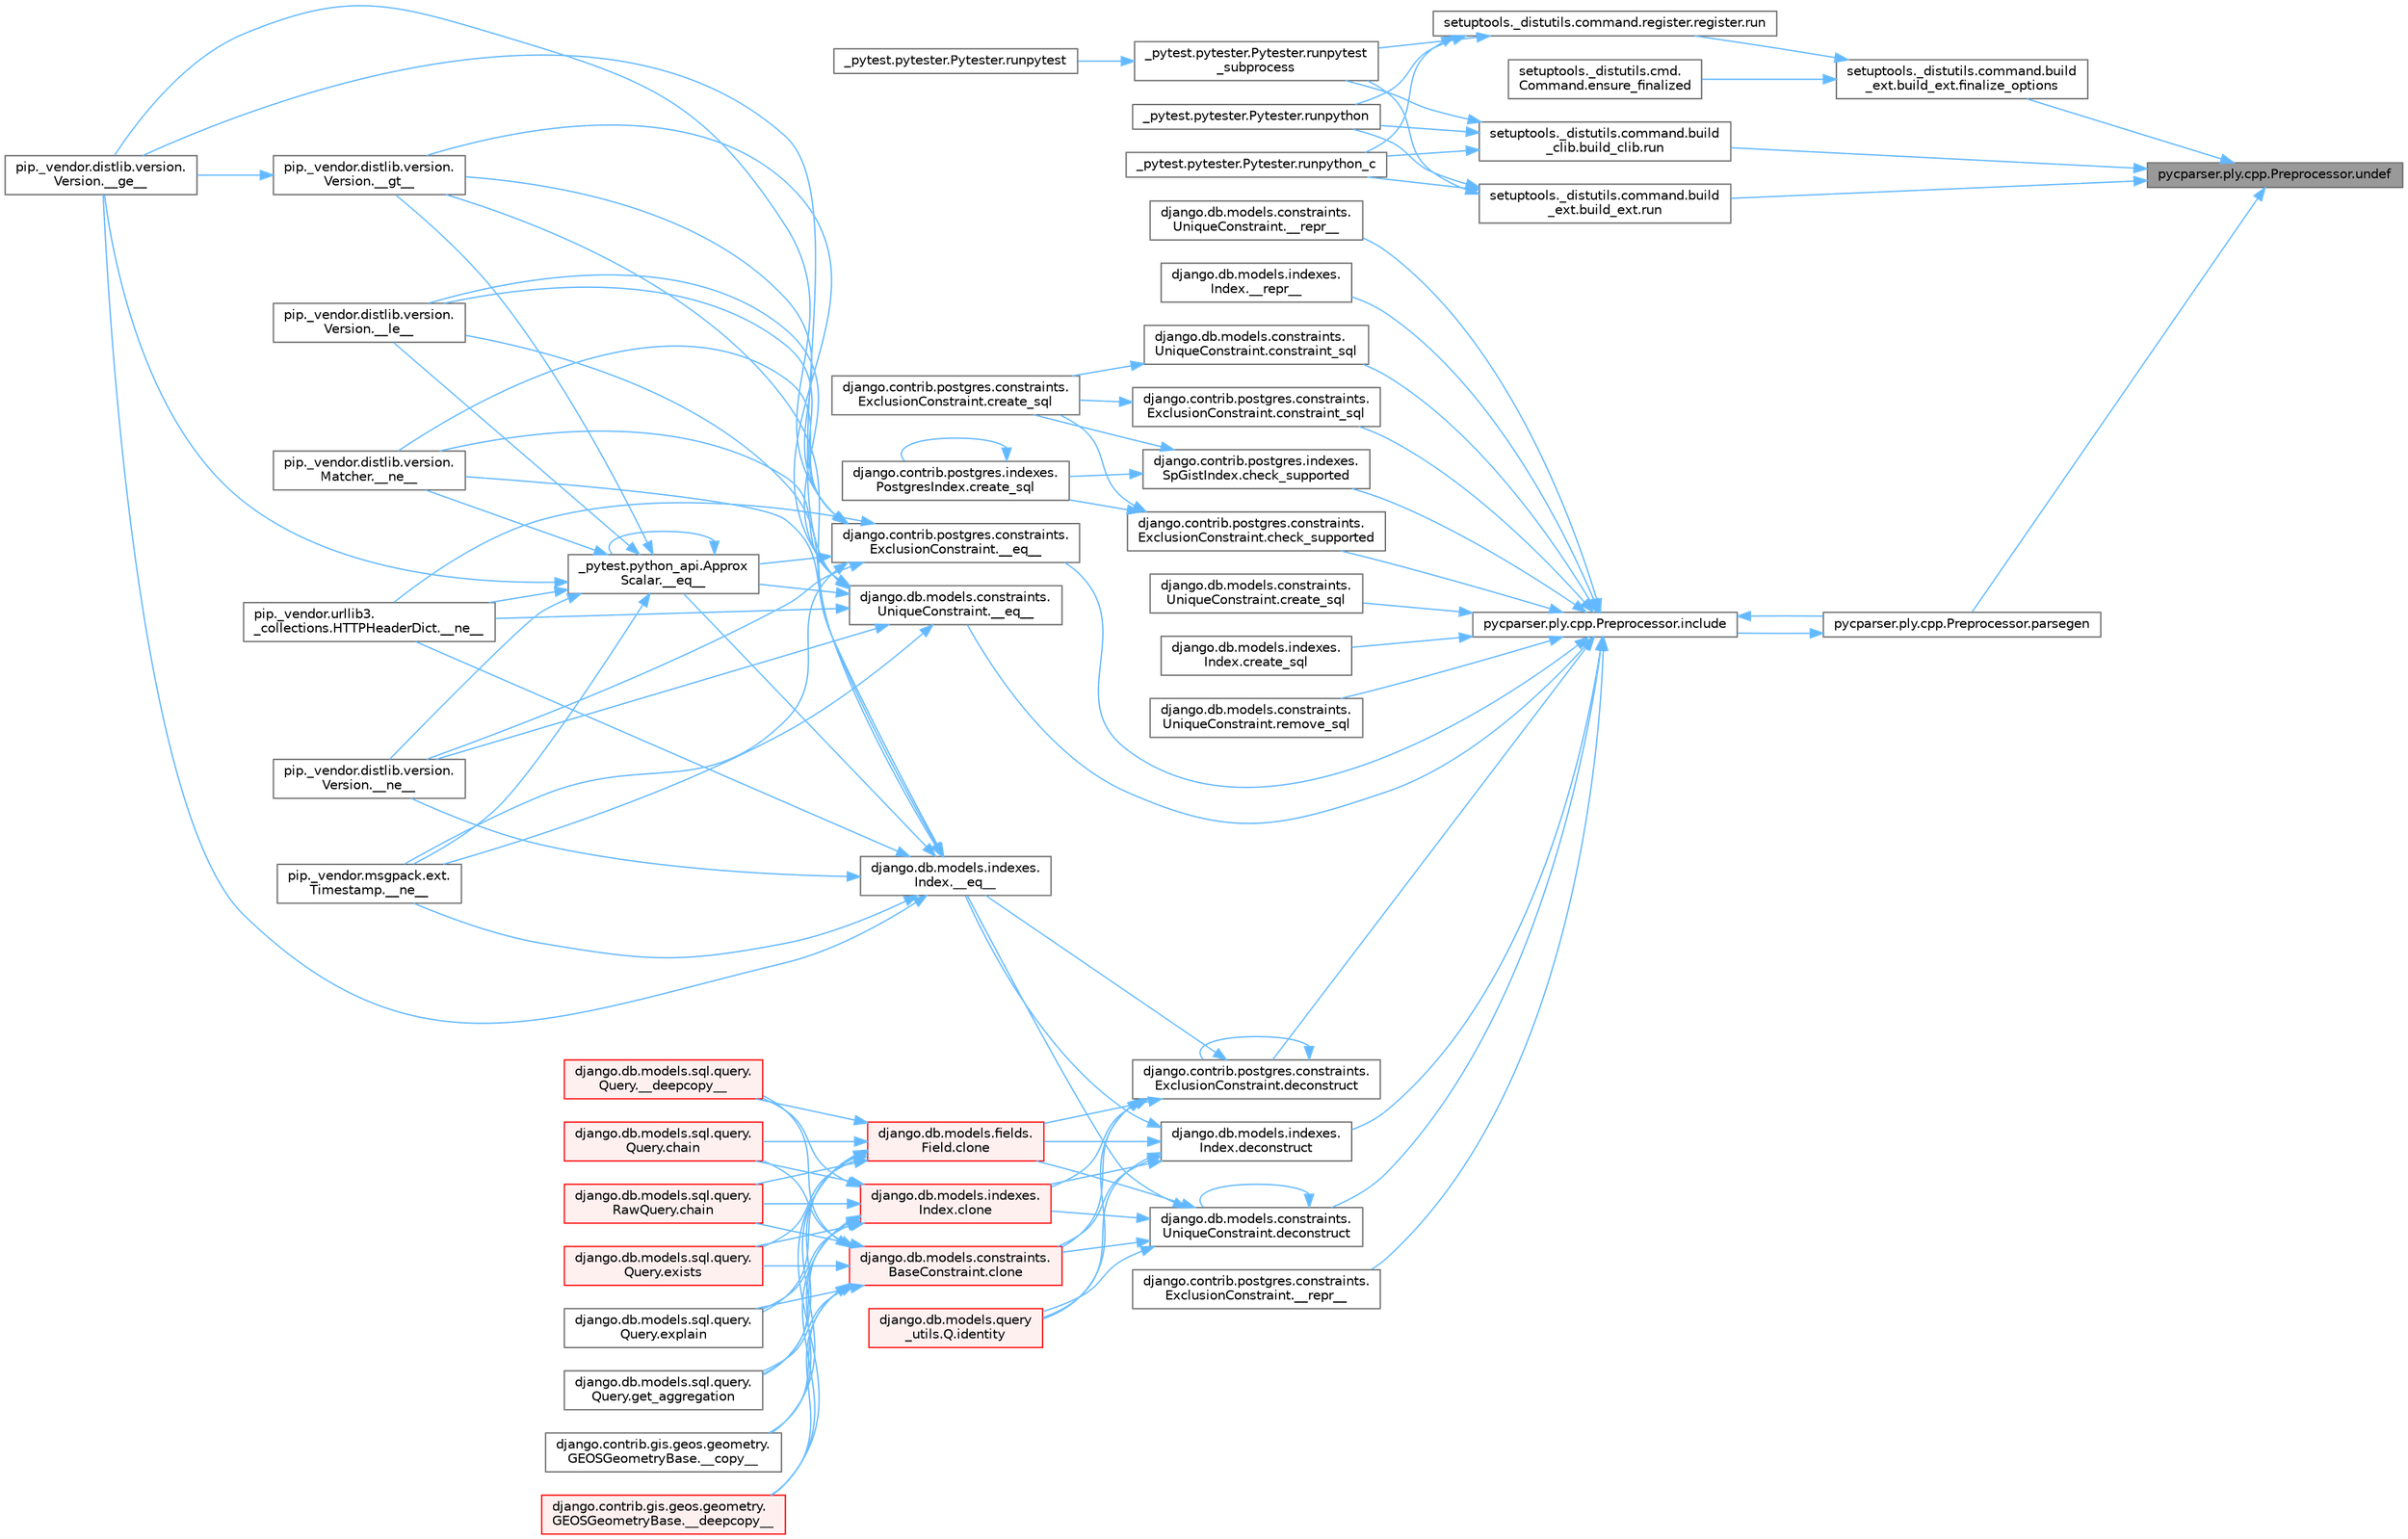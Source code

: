 digraph "pycparser.ply.cpp.Preprocessor.undef"
{
 // LATEX_PDF_SIZE
  bgcolor="transparent";
  edge [fontname=Helvetica,fontsize=10,labelfontname=Helvetica,labelfontsize=10];
  node [fontname=Helvetica,fontsize=10,shape=box,height=0.2,width=0.4];
  rankdir="RL";
  Node1 [id="Node000001",label="pycparser.ply.cpp.Preprocessor.undef",height=0.2,width=0.4,color="gray40", fillcolor="grey60", style="filled", fontcolor="black",tooltip=" "];
  Node1 -> Node2 [id="edge1_Node000001_Node000002",dir="back",color="steelblue1",style="solid",tooltip=" "];
  Node2 [id="Node000002",label="setuptools._distutils.command.build\l_ext.build_ext.finalize_options",height=0.2,width=0.4,color="grey40", fillcolor="white", style="filled",URL="$classsetuptools_1_1__distutils_1_1command_1_1build__ext_1_1build__ext.html#aa075f7186fa8165665f5896daa6fb8eb",tooltip=" "];
  Node2 -> Node3 [id="edge2_Node000002_Node000003",dir="back",color="steelblue1",style="solid",tooltip=" "];
  Node3 [id="Node000003",label="setuptools._distutils.cmd.\lCommand.ensure_finalized",height=0.2,width=0.4,color="grey40", fillcolor="white", style="filled",URL="$classsetuptools_1_1__distutils_1_1cmd_1_1_command.html#a3d586ca13afbfed87a11872fd15515ab",tooltip=" "];
  Node2 -> Node4 [id="edge3_Node000002_Node000004",dir="back",color="steelblue1",style="solid",tooltip=" "];
  Node4 [id="Node000004",label="setuptools._distutils.command.register.register.run",height=0.2,width=0.4,color="grey40", fillcolor="white", style="filled",URL="$classsetuptools_1_1__distutils_1_1command_1_1register_1_1register.html#a2c04b126757f477c907033d7f3d0e169",tooltip=" "];
  Node4 -> Node5 [id="edge4_Node000004_Node000005",dir="back",color="steelblue1",style="solid",tooltip=" "];
  Node5 [id="Node000005",label="_pytest.pytester.Pytester.runpytest\l_subprocess",height=0.2,width=0.4,color="grey40", fillcolor="white", style="filled",URL="$class__pytest_1_1pytester_1_1_pytester.html#a59323c6d6a1469a1206f1c0b8fce99c9",tooltip=" "];
  Node5 -> Node6 [id="edge5_Node000005_Node000006",dir="back",color="steelblue1",style="solid",tooltip=" "];
  Node6 [id="Node000006",label="_pytest.pytester.Pytester.runpytest",height=0.2,width=0.4,color="grey40", fillcolor="white", style="filled",URL="$class__pytest_1_1pytester_1_1_pytester.html#a2765db48ffe1b8853581d711ff43a87b",tooltip=" "];
  Node4 -> Node7 [id="edge6_Node000004_Node000007",dir="back",color="steelblue1",style="solid",tooltip=" "];
  Node7 [id="Node000007",label="_pytest.pytester.Pytester.runpython",height=0.2,width=0.4,color="grey40", fillcolor="white", style="filled",URL="$class__pytest_1_1pytester_1_1_pytester.html#a4e0c539507f15fd333cf618faf9687ef",tooltip=" "];
  Node4 -> Node8 [id="edge7_Node000004_Node000008",dir="back",color="steelblue1",style="solid",tooltip=" "];
  Node8 [id="Node000008",label="_pytest.pytester.Pytester.runpython_c",height=0.2,width=0.4,color="grey40", fillcolor="white", style="filled",URL="$class__pytest_1_1pytester_1_1_pytester.html#aea789acfe206d9c40d9a6bf54a337f2a",tooltip=" "];
  Node1 -> Node9 [id="edge8_Node000001_Node000009",dir="back",color="steelblue1",style="solid",tooltip=" "];
  Node9 [id="Node000009",label="pycparser.ply.cpp.Preprocessor.parsegen",height=0.2,width=0.4,color="grey40", fillcolor="white", style="filled",URL="$classpycparser_1_1ply_1_1cpp_1_1_preprocessor.html#aad71ed64ebab07f9eafb0b36f9108723",tooltip=" "];
  Node9 -> Node10 [id="edge9_Node000009_Node000010",dir="back",color="steelblue1",style="solid",tooltip=" "];
  Node10 [id="Node000010",label="pycparser.ply.cpp.Preprocessor.include",height=0.2,width=0.4,color="grey40", fillcolor="white", style="filled",URL="$classpycparser_1_1ply_1_1cpp_1_1_preprocessor.html#aa91b0516d72dcf45e3d21b35b84ea1e0",tooltip=" "];
  Node10 -> Node11 [id="edge10_Node000010_Node000011",dir="back",color="steelblue1",style="solid",tooltip=" "];
  Node11 [id="Node000011",label="django.contrib.postgres.constraints.\lExclusionConstraint.__eq__",height=0.2,width=0.4,color="grey40", fillcolor="white", style="filled",URL="$classdjango_1_1contrib_1_1postgres_1_1constraints_1_1_exclusion_constraint.html#af496d048323e51177e1239475f9fe47c",tooltip=" "];
  Node11 -> Node12 [id="edge11_Node000011_Node000012",dir="back",color="steelblue1",style="solid",tooltip=" "];
  Node12 [id="Node000012",label="_pytest.python_api.Approx\lScalar.__eq__",height=0.2,width=0.4,color="grey40", fillcolor="white", style="filled",URL="$class__pytest_1_1python__api_1_1_approx_scalar.html#af4601ee4ca7409927f88c83ebfc3d923",tooltip=" "];
  Node12 -> Node12 [id="edge12_Node000012_Node000012",dir="back",color="steelblue1",style="solid",tooltip=" "];
  Node12 -> Node13 [id="edge13_Node000012_Node000013",dir="back",color="steelblue1",style="solid",tooltip=" "];
  Node13 [id="Node000013",label="pip._vendor.distlib.version.\lVersion.__ge__",height=0.2,width=0.4,color="grey40", fillcolor="white", style="filled",URL="$classpip_1_1__vendor_1_1distlib_1_1version_1_1_version.html#aa6b7b889cebc687ddb5ed9040d01b1ec",tooltip=" "];
  Node12 -> Node14 [id="edge14_Node000012_Node000014",dir="back",color="steelblue1",style="solid",tooltip=" "];
  Node14 [id="Node000014",label="pip._vendor.distlib.version.\lVersion.__gt__",height=0.2,width=0.4,color="grey40", fillcolor="white", style="filled",URL="$classpip_1_1__vendor_1_1distlib_1_1version_1_1_version.html#a51cf0c8da1bb6829173ff6861b10cb5f",tooltip=" "];
  Node14 -> Node13 [id="edge15_Node000014_Node000013",dir="back",color="steelblue1",style="solid",tooltip=" "];
  Node12 -> Node15 [id="edge16_Node000012_Node000015",dir="back",color="steelblue1",style="solid",tooltip=" "];
  Node15 [id="Node000015",label="pip._vendor.distlib.version.\lVersion.__le__",height=0.2,width=0.4,color="grey40", fillcolor="white", style="filled",URL="$classpip_1_1__vendor_1_1distlib_1_1version_1_1_version.html#ae5e2c5d9b76377e286fcf92a382cbb8b",tooltip=" "];
  Node12 -> Node16 [id="edge17_Node000012_Node000016",dir="back",color="steelblue1",style="solid",tooltip=" "];
  Node16 [id="Node000016",label="pip._vendor.distlib.version.\lMatcher.__ne__",height=0.2,width=0.4,color="grey40", fillcolor="white", style="filled",URL="$classpip_1_1__vendor_1_1distlib_1_1version_1_1_matcher.html#a24f8f8a4686bff3018fee5d22f4e02f1",tooltip=" "];
  Node12 -> Node17 [id="edge18_Node000012_Node000017",dir="back",color="steelblue1",style="solid",tooltip=" "];
  Node17 [id="Node000017",label="pip._vendor.distlib.version.\lVersion.__ne__",height=0.2,width=0.4,color="grey40", fillcolor="white", style="filled",URL="$classpip_1_1__vendor_1_1distlib_1_1version_1_1_version.html#aea3cdf6db007318ab1a2e8d144e2a4a1",tooltip=" "];
  Node12 -> Node18 [id="edge19_Node000012_Node000018",dir="back",color="steelblue1",style="solid",tooltip=" "];
  Node18 [id="Node000018",label="pip._vendor.msgpack.ext.\lTimestamp.__ne__",height=0.2,width=0.4,color="grey40", fillcolor="white", style="filled",URL="$classpip_1_1__vendor_1_1msgpack_1_1ext_1_1_timestamp.html#ac38b8cada8075f7a1133b06bc99b2317",tooltip=" "];
  Node12 -> Node19 [id="edge20_Node000012_Node000019",dir="back",color="steelblue1",style="solid",tooltip=" "];
  Node19 [id="Node000019",label="pip._vendor.urllib3.\l_collections.HTTPHeaderDict.__ne__",height=0.2,width=0.4,color="grey40", fillcolor="white", style="filled",URL="$classpip_1_1__vendor_1_1urllib3_1_1__collections_1_1_h_t_t_p_header_dict.html#aa7766a9499d33160a1258e140e35a806",tooltip=" "];
  Node11 -> Node13 [id="edge21_Node000011_Node000013",dir="back",color="steelblue1",style="solid",tooltip=" "];
  Node11 -> Node14 [id="edge22_Node000011_Node000014",dir="back",color="steelblue1",style="solid",tooltip=" "];
  Node11 -> Node15 [id="edge23_Node000011_Node000015",dir="back",color="steelblue1",style="solid",tooltip=" "];
  Node11 -> Node16 [id="edge24_Node000011_Node000016",dir="back",color="steelblue1",style="solid",tooltip=" "];
  Node11 -> Node17 [id="edge25_Node000011_Node000017",dir="back",color="steelblue1",style="solid",tooltip=" "];
  Node11 -> Node18 [id="edge26_Node000011_Node000018",dir="back",color="steelblue1",style="solid",tooltip=" "];
  Node11 -> Node19 [id="edge27_Node000011_Node000019",dir="back",color="steelblue1",style="solid",tooltip=" "];
  Node10 -> Node20 [id="edge28_Node000010_Node000020",dir="back",color="steelblue1",style="solid",tooltip=" "];
  Node20 [id="Node000020",label="django.db.models.constraints.\lUniqueConstraint.__eq__",height=0.2,width=0.4,color="grey40", fillcolor="white", style="filled",URL="$classdjango_1_1db_1_1models_1_1constraints_1_1_unique_constraint.html#a1a877e5c6def4673a480b3fd44e3ad19",tooltip=" "];
  Node20 -> Node12 [id="edge29_Node000020_Node000012",dir="back",color="steelblue1",style="solid",tooltip=" "];
  Node20 -> Node13 [id="edge30_Node000020_Node000013",dir="back",color="steelblue1",style="solid",tooltip=" "];
  Node20 -> Node14 [id="edge31_Node000020_Node000014",dir="back",color="steelblue1",style="solid",tooltip=" "];
  Node20 -> Node15 [id="edge32_Node000020_Node000015",dir="back",color="steelblue1",style="solid",tooltip=" "];
  Node20 -> Node16 [id="edge33_Node000020_Node000016",dir="back",color="steelblue1",style="solid",tooltip=" "];
  Node20 -> Node17 [id="edge34_Node000020_Node000017",dir="back",color="steelblue1",style="solid",tooltip=" "];
  Node20 -> Node18 [id="edge35_Node000020_Node000018",dir="back",color="steelblue1",style="solid",tooltip=" "];
  Node20 -> Node19 [id="edge36_Node000020_Node000019",dir="back",color="steelblue1",style="solid",tooltip=" "];
  Node10 -> Node21 [id="edge37_Node000010_Node000021",dir="back",color="steelblue1",style="solid",tooltip=" "];
  Node21 [id="Node000021",label="django.contrib.postgres.constraints.\lExclusionConstraint.__repr__",height=0.2,width=0.4,color="grey40", fillcolor="white", style="filled",URL="$classdjango_1_1contrib_1_1postgres_1_1constraints_1_1_exclusion_constraint.html#a0771594ced240daa3e783f821d28adb5",tooltip=" "];
  Node10 -> Node22 [id="edge38_Node000010_Node000022",dir="back",color="steelblue1",style="solid",tooltip=" "];
  Node22 [id="Node000022",label="django.db.models.constraints.\lUniqueConstraint.__repr__",height=0.2,width=0.4,color="grey40", fillcolor="white", style="filled",URL="$classdjango_1_1db_1_1models_1_1constraints_1_1_unique_constraint.html#a182454ed288d36d2033f34e2442e63b6",tooltip=" "];
  Node10 -> Node23 [id="edge39_Node000010_Node000023",dir="back",color="steelblue1",style="solid",tooltip=" "];
  Node23 [id="Node000023",label="django.db.models.indexes.\lIndex.__repr__",height=0.2,width=0.4,color="grey40", fillcolor="white", style="filled",URL="$classdjango_1_1db_1_1models_1_1indexes_1_1_index.html#a491779817a13ed7b81a3fa01cb34b2c6",tooltip=" "];
  Node10 -> Node24 [id="edge40_Node000010_Node000024",dir="back",color="steelblue1",style="solid",tooltip=" "];
  Node24 [id="Node000024",label="django.contrib.postgres.constraints.\lExclusionConstraint.check_supported",height=0.2,width=0.4,color="grey40", fillcolor="white", style="filled",URL="$classdjango_1_1contrib_1_1postgres_1_1constraints_1_1_exclusion_constraint.html#afce44af1fdf188bca4592f852eb897c3",tooltip=" "];
  Node24 -> Node25 [id="edge41_Node000024_Node000025",dir="back",color="steelblue1",style="solid",tooltip=" "];
  Node25 [id="Node000025",label="django.contrib.postgres.constraints.\lExclusionConstraint.create_sql",height=0.2,width=0.4,color="grey40", fillcolor="white", style="filled",URL="$classdjango_1_1contrib_1_1postgres_1_1constraints_1_1_exclusion_constraint.html#a491aa9fcecb71b800a51e96a00892078",tooltip=" "];
  Node24 -> Node26 [id="edge42_Node000024_Node000026",dir="back",color="steelblue1",style="solid",tooltip=" "];
  Node26 [id="Node000026",label="django.contrib.postgres.indexes.\lPostgresIndex.create_sql",height=0.2,width=0.4,color="grey40", fillcolor="white", style="filled",URL="$classdjango_1_1contrib_1_1postgres_1_1indexes_1_1_postgres_index.html#aca4fb7bbfc0ddbcbbb35f50aeb275adc",tooltip=" "];
  Node26 -> Node26 [id="edge43_Node000026_Node000026",dir="back",color="steelblue1",style="solid",tooltip=" "];
  Node10 -> Node27 [id="edge44_Node000010_Node000027",dir="back",color="steelblue1",style="solid",tooltip=" "];
  Node27 [id="Node000027",label="django.contrib.postgres.indexes.\lSpGistIndex.check_supported",height=0.2,width=0.4,color="grey40", fillcolor="white", style="filled",URL="$classdjango_1_1contrib_1_1postgres_1_1indexes_1_1_sp_gist_index.html#aa2d05c1b3c304ae928ef271c01011447",tooltip=" "];
  Node27 -> Node25 [id="edge45_Node000027_Node000025",dir="back",color="steelblue1",style="solid",tooltip=" "];
  Node27 -> Node26 [id="edge46_Node000027_Node000026",dir="back",color="steelblue1",style="solid",tooltip=" "];
  Node10 -> Node28 [id="edge47_Node000010_Node000028",dir="back",color="steelblue1",style="solid",tooltip=" "];
  Node28 [id="Node000028",label="django.contrib.postgres.constraints.\lExclusionConstraint.constraint_sql",height=0.2,width=0.4,color="grey40", fillcolor="white", style="filled",URL="$classdjango_1_1contrib_1_1postgres_1_1constraints_1_1_exclusion_constraint.html#a9c7786d94df04c688d948011958a68c1",tooltip=" "];
  Node28 -> Node25 [id="edge48_Node000028_Node000025",dir="back",color="steelblue1",style="solid",tooltip=" "];
  Node10 -> Node29 [id="edge49_Node000010_Node000029",dir="back",color="steelblue1",style="solid",tooltip=" "];
  Node29 [id="Node000029",label="django.db.models.constraints.\lUniqueConstraint.constraint_sql",height=0.2,width=0.4,color="grey40", fillcolor="white", style="filled",URL="$classdjango_1_1db_1_1models_1_1constraints_1_1_unique_constraint.html#ad8e91d3d3fb576b5000de9908877754d",tooltip=" "];
  Node29 -> Node25 [id="edge50_Node000029_Node000025",dir="back",color="steelblue1",style="solid",tooltip=" "];
  Node10 -> Node30 [id="edge51_Node000010_Node000030",dir="back",color="steelblue1",style="solid",tooltip=" "];
  Node30 [id="Node000030",label="django.db.models.constraints.\lUniqueConstraint.create_sql",height=0.2,width=0.4,color="grey40", fillcolor="white", style="filled",URL="$classdjango_1_1db_1_1models_1_1constraints_1_1_unique_constraint.html#ad0cc45d12329073fac8ae7b419a34cae",tooltip=" "];
  Node10 -> Node31 [id="edge52_Node000010_Node000031",dir="back",color="steelblue1",style="solid",tooltip=" "];
  Node31 [id="Node000031",label="django.db.models.indexes.\lIndex.create_sql",height=0.2,width=0.4,color="grey40", fillcolor="white", style="filled",URL="$classdjango_1_1db_1_1models_1_1indexes_1_1_index.html#a7e8410dc834fe4215a58d075ccddd399",tooltip=" "];
  Node10 -> Node32 [id="edge53_Node000010_Node000032",dir="back",color="steelblue1",style="solid",tooltip=" "];
  Node32 [id="Node000032",label="django.contrib.postgres.constraints.\lExclusionConstraint.deconstruct",height=0.2,width=0.4,color="grey40", fillcolor="white", style="filled",URL="$classdjango_1_1contrib_1_1postgres_1_1constraints_1_1_exclusion_constraint.html#ad7f2b1013a1aeb3f6e584282ead19dfb",tooltip=" "];
  Node32 -> Node33 [id="edge54_Node000032_Node000033",dir="back",color="steelblue1",style="solid",tooltip=" "];
  Node33 [id="Node000033",label="django.db.models.indexes.\lIndex.__eq__",height=0.2,width=0.4,color="grey40", fillcolor="white", style="filled",URL="$classdjango_1_1db_1_1models_1_1indexes_1_1_index.html#a610477616672fd35272d94ba513c1496",tooltip=" "];
  Node33 -> Node12 [id="edge55_Node000033_Node000012",dir="back",color="steelblue1",style="solid",tooltip=" "];
  Node33 -> Node13 [id="edge56_Node000033_Node000013",dir="back",color="steelblue1",style="solid",tooltip=" "];
  Node33 -> Node14 [id="edge57_Node000033_Node000014",dir="back",color="steelblue1",style="solid",tooltip=" "];
  Node33 -> Node15 [id="edge58_Node000033_Node000015",dir="back",color="steelblue1",style="solid",tooltip=" "];
  Node33 -> Node16 [id="edge59_Node000033_Node000016",dir="back",color="steelblue1",style="solid",tooltip=" "];
  Node33 -> Node17 [id="edge60_Node000033_Node000017",dir="back",color="steelblue1",style="solid",tooltip=" "];
  Node33 -> Node18 [id="edge61_Node000033_Node000018",dir="back",color="steelblue1",style="solid",tooltip=" "];
  Node33 -> Node19 [id="edge62_Node000033_Node000019",dir="back",color="steelblue1",style="solid",tooltip=" "];
  Node32 -> Node34 [id="edge63_Node000032_Node000034",dir="back",color="steelblue1",style="solid",tooltip=" "];
  Node34 [id="Node000034",label="django.db.models.constraints.\lBaseConstraint.clone",height=0.2,width=0.4,color="red", fillcolor="#FFF0F0", style="filled",URL="$classdjango_1_1db_1_1models_1_1constraints_1_1_base_constraint.html#a0f02e73d4209006f6317758e83ccf8ac",tooltip=" "];
  Node34 -> Node35 [id="edge64_Node000034_Node000035",dir="back",color="steelblue1",style="solid",tooltip=" "];
  Node35 [id="Node000035",label="django.contrib.gis.geos.geometry.\lGEOSGeometryBase.__copy__",height=0.2,width=0.4,color="grey40", fillcolor="white", style="filled",URL="$classdjango_1_1contrib_1_1gis_1_1geos_1_1geometry_1_1_g_e_o_s_geometry_base.html#ae0f85dbfd6e6e2dab4aa9dd295340b87",tooltip=" "];
  Node34 -> Node36 [id="edge65_Node000034_Node000036",dir="back",color="steelblue1",style="solid",tooltip=" "];
  Node36 [id="Node000036",label="django.contrib.gis.geos.geometry.\lGEOSGeometryBase.__deepcopy__",height=0.2,width=0.4,color="red", fillcolor="#FFF0F0", style="filled",URL="$classdjango_1_1contrib_1_1gis_1_1geos_1_1geometry_1_1_g_e_o_s_geometry_base.html#ac6f16be987e8c98b9ecb52ccb388c18c",tooltip=" "];
  Node34 -> Node320 [id="edge66_Node000034_Node000320",dir="back",color="steelblue1",style="solid",tooltip=" "];
  Node320 [id="Node000320",label="django.db.models.sql.query.\lQuery.__deepcopy__",height=0.2,width=0.4,color="red", fillcolor="#FFF0F0", style="filled",URL="$classdjango_1_1db_1_1models_1_1sql_1_1query_1_1_query.html#a03b0d1ca81a588c179694300577a5dde",tooltip=" "];
  Node34 -> Node321 [id="edge67_Node000034_Node000321",dir="back",color="steelblue1",style="solid",tooltip=" "];
  Node321 [id="Node000321",label="django.db.models.sql.query.\lQuery.chain",height=0.2,width=0.4,color="red", fillcolor="#FFF0F0", style="filled",URL="$classdjango_1_1db_1_1models_1_1sql_1_1query_1_1_query.html#aa3fe5320676d05bc24bd69dcfc785a8f",tooltip=" "];
  Node34 -> Node327 [id="edge68_Node000034_Node000327",dir="back",color="steelblue1",style="solid",tooltip=" "];
  Node327 [id="Node000327",label="django.db.models.sql.query.\lRawQuery.chain",height=0.2,width=0.4,color="red", fillcolor="#FFF0F0", style="filled",URL="$classdjango_1_1db_1_1models_1_1sql_1_1query_1_1_raw_query.html#a7fe9f8502e3420c0378f6edce01aa68b",tooltip=" "];
  Node34 -> Node328 [id="edge69_Node000034_Node000328",dir="back",color="steelblue1",style="solid",tooltip=" "];
  Node328 [id="Node000328",label="django.db.models.sql.query.\lQuery.exists",height=0.2,width=0.4,color="red", fillcolor="#FFF0F0", style="filled",URL="$classdjango_1_1db_1_1models_1_1sql_1_1query_1_1_query.html#ae5c8bc324c4badfdcba3d115464be353",tooltip=" "];
  Node34 -> Node741 [id="edge70_Node000034_Node000741",dir="back",color="steelblue1",style="solid",tooltip=" "];
  Node741 [id="Node000741",label="django.db.models.sql.query.\lQuery.explain",height=0.2,width=0.4,color="grey40", fillcolor="white", style="filled",URL="$classdjango_1_1db_1_1models_1_1sql_1_1query_1_1_query.html#a2017a64b53a6a8b184261899b21895e4",tooltip=" "];
  Node34 -> Node742 [id="edge71_Node000034_Node000742",dir="back",color="steelblue1",style="solid",tooltip=" "];
  Node742 [id="Node000742",label="django.db.models.sql.query.\lQuery.get_aggregation",height=0.2,width=0.4,color="grey40", fillcolor="white", style="filled",URL="$classdjango_1_1db_1_1models_1_1sql_1_1query_1_1_query.html#a838bcc369ee808b360b6ab68323868e0",tooltip=" "];
  Node32 -> Node738 [id="edge72_Node000032_Node000738",dir="back",color="steelblue1",style="solid",tooltip=" "];
  Node738 [id="Node000738",label="django.db.models.fields.\lField.clone",height=0.2,width=0.4,color="red", fillcolor="#FFF0F0", style="filled",URL="$classdjango_1_1db_1_1models_1_1fields_1_1_field.html#aeaf9d4a620ef742dbc6414393f549ee2",tooltip=" "];
  Node738 -> Node35 [id="edge73_Node000738_Node000035",dir="back",color="steelblue1",style="solid",tooltip=" "];
  Node738 -> Node36 [id="edge74_Node000738_Node000036",dir="back",color="steelblue1",style="solid",tooltip=" "];
  Node738 -> Node320 [id="edge75_Node000738_Node000320",dir="back",color="steelblue1",style="solid",tooltip=" "];
  Node738 -> Node321 [id="edge76_Node000738_Node000321",dir="back",color="steelblue1",style="solid",tooltip=" "];
  Node738 -> Node327 [id="edge77_Node000738_Node000327",dir="back",color="steelblue1",style="solid",tooltip=" "];
  Node738 -> Node328 [id="edge78_Node000738_Node000328",dir="back",color="steelblue1",style="solid",tooltip=" "];
  Node738 -> Node741 [id="edge79_Node000738_Node000741",dir="back",color="steelblue1",style="solid",tooltip=" "];
  Node738 -> Node742 [id="edge80_Node000738_Node000742",dir="back",color="steelblue1",style="solid",tooltip=" "];
  Node32 -> Node740 [id="edge81_Node000032_Node000740",dir="back",color="steelblue1",style="solid",tooltip=" "];
  Node740 [id="Node000740",label="django.db.models.indexes.\lIndex.clone",height=0.2,width=0.4,color="red", fillcolor="#FFF0F0", style="filled",URL="$classdjango_1_1db_1_1models_1_1indexes_1_1_index.html#aeaccf659cbc1989e539625d16602541e",tooltip=" "];
  Node740 -> Node35 [id="edge82_Node000740_Node000035",dir="back",color="steelblue1",style="solid",tooltip=" "];
  Node740 -> Node36 [id="edge83_Node000740_Node000036",dir="back",color="steelblue1",style="solid",tooltip=" "];
  Node740 -> Node320 [id="edge84_Node000740_Node000320",dir="back",color="steelblue1",style="solid",tooltip=" "];
  Node740 -> Node321 [id="edge85_Node000740_Node000321",dir="back",color="steelblue1",style="solid",tooltip=" "];
  Node740 -> Node327 [id="edge86_Node000740_Node000327",dir="back",color="steelblue1",style="solid",tooltip=" "];
  Node740 -> Node328 [id="edge87_Node000740_Node000328",dir="back",color="steelblue1",style="solid",tooltip=" "];
  Node740 -> Node741 [id="edge88_Node000740_Node000741",dir="back",color="steelblue1",style="solid",tooltip=" "];
  Node740 -> Node742 [id="edge89_Node000740_Node000742",dir="back",color="steelblue1",style="solid",tooltip=" "];
  Node32 -> Node32 [id="edge90_Node000032_Node000032",dir="back",color="steelblue1",style="solid",tooltip=" "];
  Node32 -> Node760 [id="edge91_Node000032_Node000760",dir="back",color="steelblue1",style="solid",tooltip=" "];
  Node760 [id="Node000760",label="django.db.models.query\l_utils.Q.identity",height=0.2,width=0.4,color="red", fillcolor="#FFF0F0", style="filled",URL="$classdjango_1_1db_1_1models_1_1query__utils_1_1_q.html#a63129a45cd7e8fa8b4789ce076f445a3",tooltip=" "];
  Node10 -> Node737 [id="edge92_Node000010_Node000737",dir="back",color="steelblue1",style="solid",tooltip=" "];
  Node737 [id="Node000737",label="django.db.models.constraints.\lUniqueConstraint.deconstruct",height=0.2,width=0.4,color="grey40", fillcolor="white", style="filled",URL="$classdjango_1_1db_1_1models_1_1constraints_1_1_unique_constraint.html#a79dd632a14039b180b2b909fefcfce70",tooltip=" "];
  Node737 -> Node33 [id="edge93_Node000737_Node000033",dir="back",color="steelblue1",style="solid",tooltip=" "];
  Node737 -> Node34 [id="edge94_Node000737_Node000034",dir="back",color="steelblue1",style="solid",tooltip=" "];
  Node737 -> Node738 [id="edge95_Node000737_Node000738",dir="back",color="steelblue1",style="solid",tooltip=" "];
  Node737 -> Node740 [id="edge96_Node000737_Node000740",dir="back",color="steelblue1",style="solid",tooltip=" "];
  Node737 -> Node737 [id="edge97_Node000737_Node000737",dir="back",color="steelblue1",style="solid",tooltip=" "];
  Node737 -> Node760 [id="edge98_Node000737_Node000760",dir="back",color="steelblue1",style="solid",tooltip=" "];
  Node10 -> Node761 [id="edge99_Node000010_Node000761",dir="back",color="steelblue1",style="solid",tooltip=" "];
  Node761 [id="Node000761",label="django.db.models.indexes.\lIndex.deconstruct",height=0.2,width=0.4,color="grey40", fillcolor="white", style="filled",URL="$classdjango_1_1db_1_1models_1_1indexes_1_1_index.html#ad28ee8ce2b1da28df32f78ea1c2d9741",tooltip=" "];
  Node761 -> Node33 [id="edge100_Node000761_Node000033",dir="back",color="steelblue1",style="solid",tooltip=" "];
  Node761 -> Node34 [id="edge101_Node000761_Node000034",dir="back",color="steelblue1",style="solid",tooltip=" "];
  Node761 -> Node738 [id="edge102_Node000761_Node000738",dir="back",color="steelblue1",style="solid",tooltip=" "];
  Node761 -> Node740 [id="edge103_Node000761_Node000740",dir="back",color="steelblue1",style="solid",tooltip=" "];
  Node761 -> Node760 [id="edge104_Node000761_Node000760",dir="back",color="steelblue1",style="solid",tooltip=" "];
  Node10 -> Node9 [id="edge105_Node000010_Node000009",dir="back",color="steelblue1",style="solid",tooltip=" "];
  Node10 -> Node762 [id="edge106_Node000010_Node000762",dir="back",color="steelblue1",style="solid",tooltip=" "];
  Node762 [id="Node000762",label="django.db.models.constraints.\lUniqueConstraint.remove_sql",height=0.2,width=0.4,color="grey40", fillcolor="white", style="filled",URL="$classdjango_1_1db_1_1models_1_1constraints_1_1_unique_constraint.html#ab15414e4b19d874a865c00e01427dfd1",tooltip=" "];
  Node1 -> Node2612 [id="edge107_Node000001_Node002612",dir="back",color="steelblue1",style="solid",tooltip=" "];
  Node2612 [id="Node002612",label="setuptools._distutils.command.build\l_clib.build_clib.run",height=0.2,width=0.4,color="grey40", fillcolor="white", style="filled",URL="$classsetuptools_1_1__distutils_1_1command_1_1build__clib_1_1build__clib.html#a393bb0c46da6620f45b2207b28eabae8",tooltip=" "];
  Node2612 -> Node5 [id="edge108_Node002612_Node000005",dir="back",color="steelblue1",style="solid",tooltip=" "];
  Node2612 -> Node7 [id="edge109_Node002612_Node000007",dir="back",color="steelblue1",style="solid",tooltip=" "];
  Node2612 -> Node8 [id="edge110_Node002612_Node000008",dir="back",color="steelblue1",style="solid",tooltip=" "];
  Node1 -> Node1600 [id="edge111_Node000001_Node001600",dir="back",color="steelblue1",style="solid",tooltip=" "];
  Node1600 [id="Node001600",label="setuptools._distutils.command.build\l_ext.build_ext.run",height=0.2,width=0.4,color="grey40", fillcolor="white", style="filled",URL="$classsetuptools_1_1__distutils_1_1command_1_1build__ext_1_1build__ext.html#a13d40a5647e9e67aeff713ab014a6bef",tooltip=" "];
  Node1600 -> Node5 [id="edge112_Node001600_Node000005",dir="back",color="steelblue1",style="solid",tooltip=" "];
  Node1600 -> Node7 [id="edge113_Node001600_Node000007",dir="back",color="steelblue1",style="solid",tooltip=" "];
  Node1600 -> Node8 [id="edge114_Node001600_Node000008",dir="back",color="steelblue1",style="solid",tooltip=" "];
}
